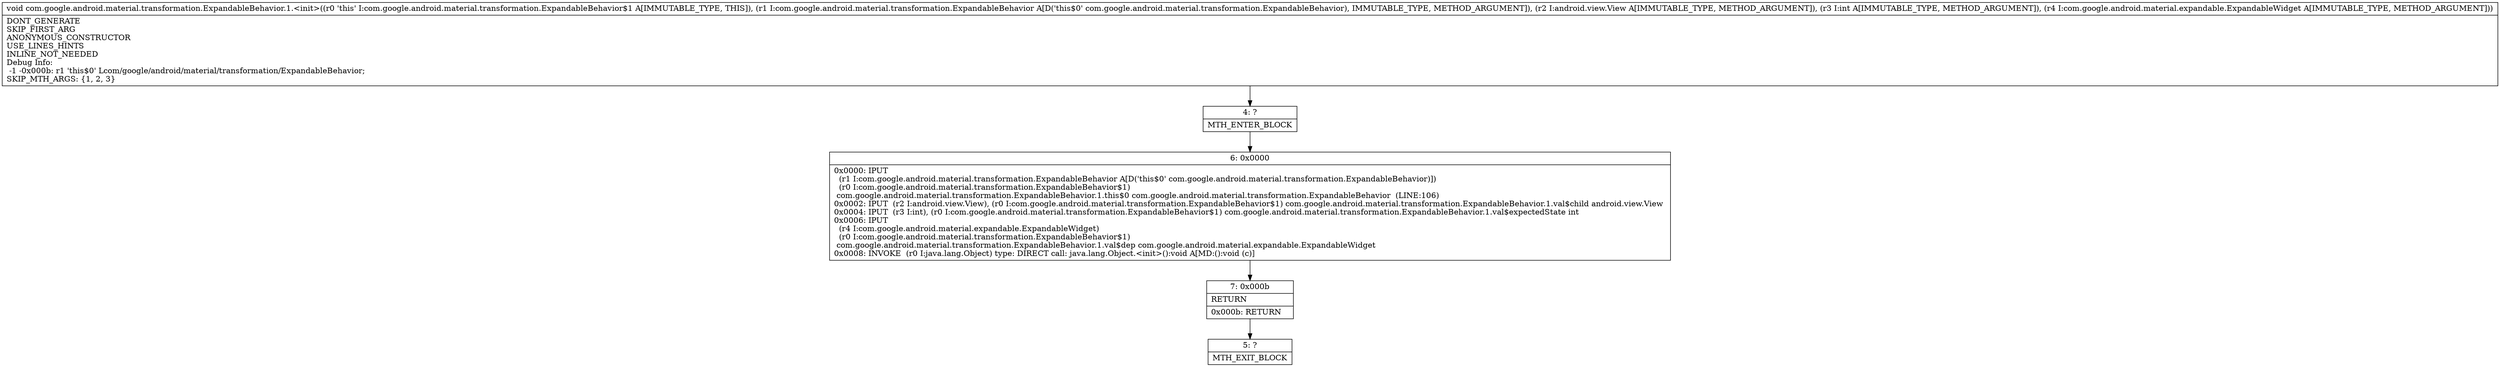 digraph "CFG forcom.google.android.material.transformation.ExpandableBehavior.1.\<init\>(Lcom\/google\/android\/material\/transformation\/ExpandableBehavior;Landroid\/view\/View;ILcom\/google\/android\/material\/expandable\/ExpandableWidget;)V" {
Node_4 [shape=record,label="{4\:\ ?|MTH_ENTER_BLOCK\l}"];
Node_6 [shape=record,label="{6\:\ 0x0000|0x0000: IPUT  \l  (r1 I:com.google.android.material.transformation.ExpandableBehavior A[D('this$0' com.google.android.material.transformation.ExpandableBehavior)])\l  (r0 I:com.google.android.material.transformation.ExpandableBehavior$1)\l com.google.android.material.transformation.ExpandableBehavior.1.this$0 com.google.android.material.transformation.ExpandableBehavior  (LINE:106)\l0x0002: IPUT  (r2 I:android.view.View), (r0 I:com.google.android.material.transformation.ExpandableBehavior$1) com.google.android.material.transformation.ExpandableBehavior.1.val$child android.view.View \l0x0004: IPUT  (r3 I:int), (r0 I:com.google.android.material.transformation.ExpandableBehavior$1) com.google.android.material.transformation.ExpandableBehavior.1.val$expectedState int \l0x0006: IPUT  \l  (r4 I:com.google.android.material.expandable.ExpandableWidget)\l  (r0 I:com.google.android.material.transformation.ExpandableBehavior$1)\l com.google.android.material.transformation.ExpandableBehavior.1.val$dep com.google.android.material.expandable.ExpandableWidget \l0x0008: INVOKE  (r0 I:java.lang.Object) type: DIRECT call: java.lang.Object.\<init\>():void A[MD:():void (c)]\l}"];
Node_7 [shape=record,label="{7\:\ 0x000b|RETURN\l|0x000b: RETURN   \l}"];
Node_5 [shape=record,label="{5\:\ ?|MTH_EXIT_BLOCK\l}"];
MethodNode[shape=record,label="{void com.google.android.material.transformation.ExpandableBehavior.1.\<init\>((r0 'this' I:com.google.android.material.transformation.ExpandableBehavior$1 A[IMMUTABLE_TYPE, THIS]), (r1 I:com.google.android.material.transformation.ExpandableBehavior A[D('this$0' com.google.android.material.transformation.ExpandableBehavior), IMMUTABLE_TYPE, METHOD_ARGUMENT]), (r2 I:android.view.View A[IMMUTABLE_TYPE, METHOD_ARGUMENT]), (r3 I:int A[IMMUTABLE_TYPE, METHOD_ARGUMENT]), (r4 I:com.google.android.material.expandable.ExpandableWidget A[IMMUTABLE_TYPE, METHOD_ARGUMENT]))  | DONT_GENERATE\lSKIP_FIRST_ARG\lANONYMOUS_CONSTRUCTOR\lUSE_LINES_HINTS\lINLINE_NOT_NEEDED\lDebug Info:\l  \-1 \-0x000b: r1 'this$0' Lcom\/google\/android\/material\/transformation\/ExpandableBehavior;\lSKIP_MTH_ARGS: \{1, 2, 3\}\l}"];
MethodNode -> Node_4;Node_4 -> Node_6;
Node_6 -> Node_7;
Node_7 -> Node_5;
}

